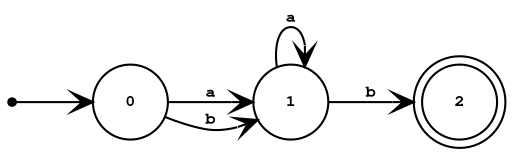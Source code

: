 digraph G {
 rankdir=LR;
 margin="0,0";
 node [fontname="Courier Bold",fontsize=8,shape=circle,fixedsize=true];
 edge [fontname="Courier Bold",fontsize=8,arrowhead="vee"]; 

 n1[label="",shape=point];
 n2[label="0"];
 n1->n2;
 
 n3[label="1"];
 n2->n3[label="a"];
 n2->n3[label="b"];
 n3->n3[label="a"];

 n4[label="2",shape=doublecircle];
 n3->n4[label="b"];
}
